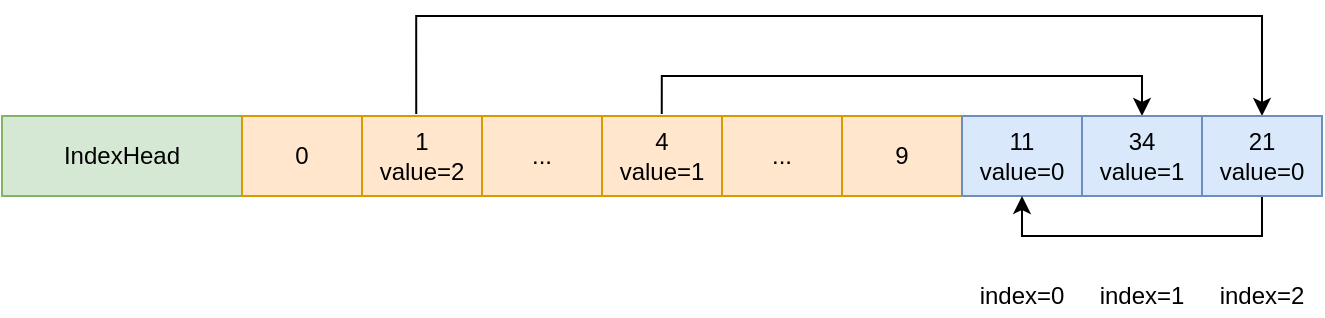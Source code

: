 <mxfile version="14.6.5" type="github">
  <diagram id="IyXbGtLOxJqc0Fvp0fRq" name="Page-1">
    <mxGraphModel dx="1773" dy="536" grid="1" gridSize="10" guides="1" tooltips="1" connect="1" arrows="1" fold="1" page="1" pageScale="1" pageWidth="827" pageHeight="1169" math="0" shadow="0">
      <root>
        <mxCell id="0" />
        <mxCell id="1" parent="0" />
        <mxCell id="7pgBq9qDwBBXRbjPiI7Y-23" value="IndexHead" style="rounded=0;whiteSpace=wrap;html=1;fillColor=#d5e8d4;strokeColor=#82b366;" vertex="1" parent="1">
          <mxGeometry x="-50" y="270" width="120" height="40" as="geometry" />
        </mxCell>
        <mxCell id="7pgBq9qDwBBXRbjPiI7Y-28" value="" style="shape=table;html=1;whiteSpace=wrap;startSize=0;container=1;collapsible=0;childLayout=tableLayout;fillColor=#ffe6cc;strokeColor=#d79b00;" vertex="1" parent="1">
          <mxGeometry x="70" y="270" width="360" height="40" as="geometry" />
        </mxCell>
        <mxCell id="7pgBq9qDwBBXRbjPiI7Y-29" value="" style="shape=partialRectangle;html=1;whiteSpace=wrap;collapsible=0;dropTarget=0;pointerEvents=0;fillColor=none;top=0;left=0;bottom=0;right=0;points=[[0,0.5],[1,0.5]];portConstraint=eastwest;" vertex="1" parent="7pgBq9qDwBBXRbjPiI7Y-28">
          <mxGeometry width="360" height="40" as="geometry" />
        </mxCell>
        <mxCell id="7pgBq9qDwBBXRbjPiI7Y-62" value="0" style="shape=partialRectangle;html=1;whiteSpace=wrap;connectable=0;fillColor=none;top=0;left=0;bottom=0;right=0;overflow=hidden;" vertex="1" parent="7pgBq9qDwBBXRbjPiI7Y-29">
          <mxGeometry width="60" height="40" as="geometry" />
        </mxCell>
        <mxCell id="7pgBq9qDwBBXRbjPiI7Y-59" value="1&lt;br&gt;value=2" style="shape=partialRectangle;html=1;whiteSpace=wrap;connectable=0;fillColor=none;top=0;left=0;bottom=0;right=0;overflow=hidden;" vertex="1" parent="7pgBq9qDwBBXRbjPiI7Y-29">
          <mxGeometry x="60" width="60" height="40" as="geometry" />
        </mxCell>
        <mxCell id="7pgBq9qDwBBXRbjPiI7Y-53" value="..." style="shape=partialRectangle;html=1;whiteSpace=wrap;connectable=0;fillColor=none;top=0;left=0;bottom=0;right=0;overflow=hidden;" vertex="1" parent="7pgBq9qDwBBXRbjPiI7Y-29">
          <mxGeometry x="120" width="60" height="40" as="geometry" />
        </mxCell>
        <mxCell id="7pgBq9qDwBBXRbjPiI7Y-50" value="4&lt;br&gt;value=1" style="shape=partialRectangle;html=1;whiteSpace=wrap;connectable=0;fillColor=none;top=0;left=0;bottom=0;right=0;overflow=hidden;" vertex="1" parent="7pgBq9qDwBBXRbjPiI7Y-29">
          <mxGeometry x="180" width="60" height="40" as="geometry" />
        </mxCell>
        <mxCell id="7pgBq9qDwBBXRbjPiI7Y-47" value="..." style="shape=partialRectangle;html=1;whiteSpace=wrap;connectable=0;fillColor=none;top=0;left=0;bottom=0;right=0;overflow=hidden;" vertex="1" parent="7pgBq9qDwBBXRbjPiI7Y-29">
          <mxGeometry x="240" width="60" height="40" as="geometry" />
        </mxCell>
        <mxCell id="7pgBq9qDwBBXRbjPiI7Y-31" value="9" style="shape=partialRectangle;html=1;whiteSpace=wrap;connectable=0;fillColor=none;top=0;left=0;bottom=0;right=0;overflow=hidden;" vertex="1" parent="7pgBq9qDwBBXRbjPiI7Y-29">
          <mxGeometry x="300" width="60" height="40" as="geometry" />
        </mxCell>
        <mxCell id="7pgBq9qDwBBXRbjPiI7Y-65" value="11&lt;br&gt;value=0" style="rounded=0;whiteSpace=wrap;html=1;fillColor=#dae8fc;strokeColor=#6c8ebf;" vertex="1" parent="1">
          <mxGeometry x="430" y="270" width="60" height="40" as="geometry" />
        </mxCell>
        <mxCell id="7pgBq9qDwBBXRbjPiI7Y-83" style="edgeStyle=orthogonalEdgeStyle;rounded=0;orthogonalLoop=1;jettySize=auto;html=1;exitX=0.5;exitY=0;exitDx=0;exitDy=0;entryX=0.242;entryY=-0.025;entryDx=0;entryDy=0;entryPerimeter=0;startArrow=classic;startFill=1;endArrow=none;endFill=0;" edge="1" parent="1" source="7pgBq9qDwBBXRbjPiI7Y-67" target="7pgBq9qDwBBXRbjPiI7Y-29">
          <mxGeometry relative="1" as="geometry">
            <Array as="points">
              <mxPoint x="580" y="220" />
              <mxPoint x="157" y="220" />
            </Array>
          </mxGeometry>
        </mxCell>
        <mxCell id="7pgBq9qDwBBXRbjPiI7Y-84" style="edgeStyle=orthogonalEdgeStyle;rounded=0;orthogonalLoop=1;jettySize=auto;html=1;exitX=0.5;exitY=1;exitDx=0;exitDy=0;entryX=0.5;entryY=1;entryDx=0;entryDy=0;startArrow=none;startFill=0;endArrow=classic;endFill=1;" edge="1" parent="1" source="7pgBq9qDwBBXRbjPiI7Y-67" target="7pgBq9qDwBBXRbjPiI7Y-65">
          <mxGeometry relative="1" as="geometry" />
        </mxCell>
        <mxCell id="7pgBq9qDwBBXRbjPiI7Y-67" value="21&lt;br&gt;value=0" style="rounded=0;whiteSpace=wrap;html=1;fillColor=#dae8fc;strokeColor=#6c8ebf;" vertex="1" parent="1">
          <mxGeometry x="550" y="270" width="60" height="40" as="geometry" />
        </mxCell>
        <mxCell id="7pgBq9qDwBBXRbjPiI7Y-85" style="edgeStyle=orthogonalEdgeStyle;rounded=0;orthogonalLoop=1;jettySize=auto;html=1;exitX=0.5;exitY=0;exitDx=0;exitDy=0;entryX=0.583;entryY=-0.025;entryDx=0;entryDy=0;entryPerimeter=0;startArrow=classic;startFill=1;endArrow=none;endFill=0;" edge="1" parent="1" source="7pgBq9qDwBBXRbjPiI7Y-69" target="7pgBq9qDwBBXRbjPiI7Y-29">
          <mxGeometry relative="1" as="geometry" />
        </mxCell>
        <mxCell id="7pgBq9qDwBBXRbjPiI7Y-69" value="34&lt;br&gt;value=1" style="rounded=0;whiteSpace=wrap;html=1;fillColor=#dae8fc;strokeColor=#6c8ebf;" vertex="1" parent="1">
          <mxGeometry x="490" y="270" width="60" height="40" as="geometry" />
        </mxCell>
        <mxCell id="7pgBq9qDwBBXRbjPiI7Y-80" value="index=0" style="text;html=1;strokeColor=none;fillColor=none;align=center;verticalAlign=middle;whiteSpace=wrap;rounded=0;" vertex="1" parent="1">
          <mxGeometry x="440" y="350" width="40" height="20" as="geometry" />
        </mxCell>
        <mxCell id="7pgBq9qDwBBXRbjPiI7Y-81" value="index=1" style="text;html=1;strokeColor=none;fillColor=none;align=center;verticalAlign=middle;whiteSpace=wrap;rounded=0;" vertex="1" parent="1">
          <mxGeometry x="500" y="350" width="40" height="20" as="geometry" />
        </mxCell>
        <mxCell id="7pgBq9qDwBBXRbjPiI7Y-82" value="index=2" style="text;html=1;strokeColor=none;fillColor=none;align=center;verticalAlign=middle;whiteSpace=wrap;rounded=0;" vertex="1" parent="1">
          <mxGeometry x="560" y="350" width="40" height="20" as="geometry" />
        </mxCell>
      </root>
    </mxGraphModel>
  </diagram>
</mxfile>
